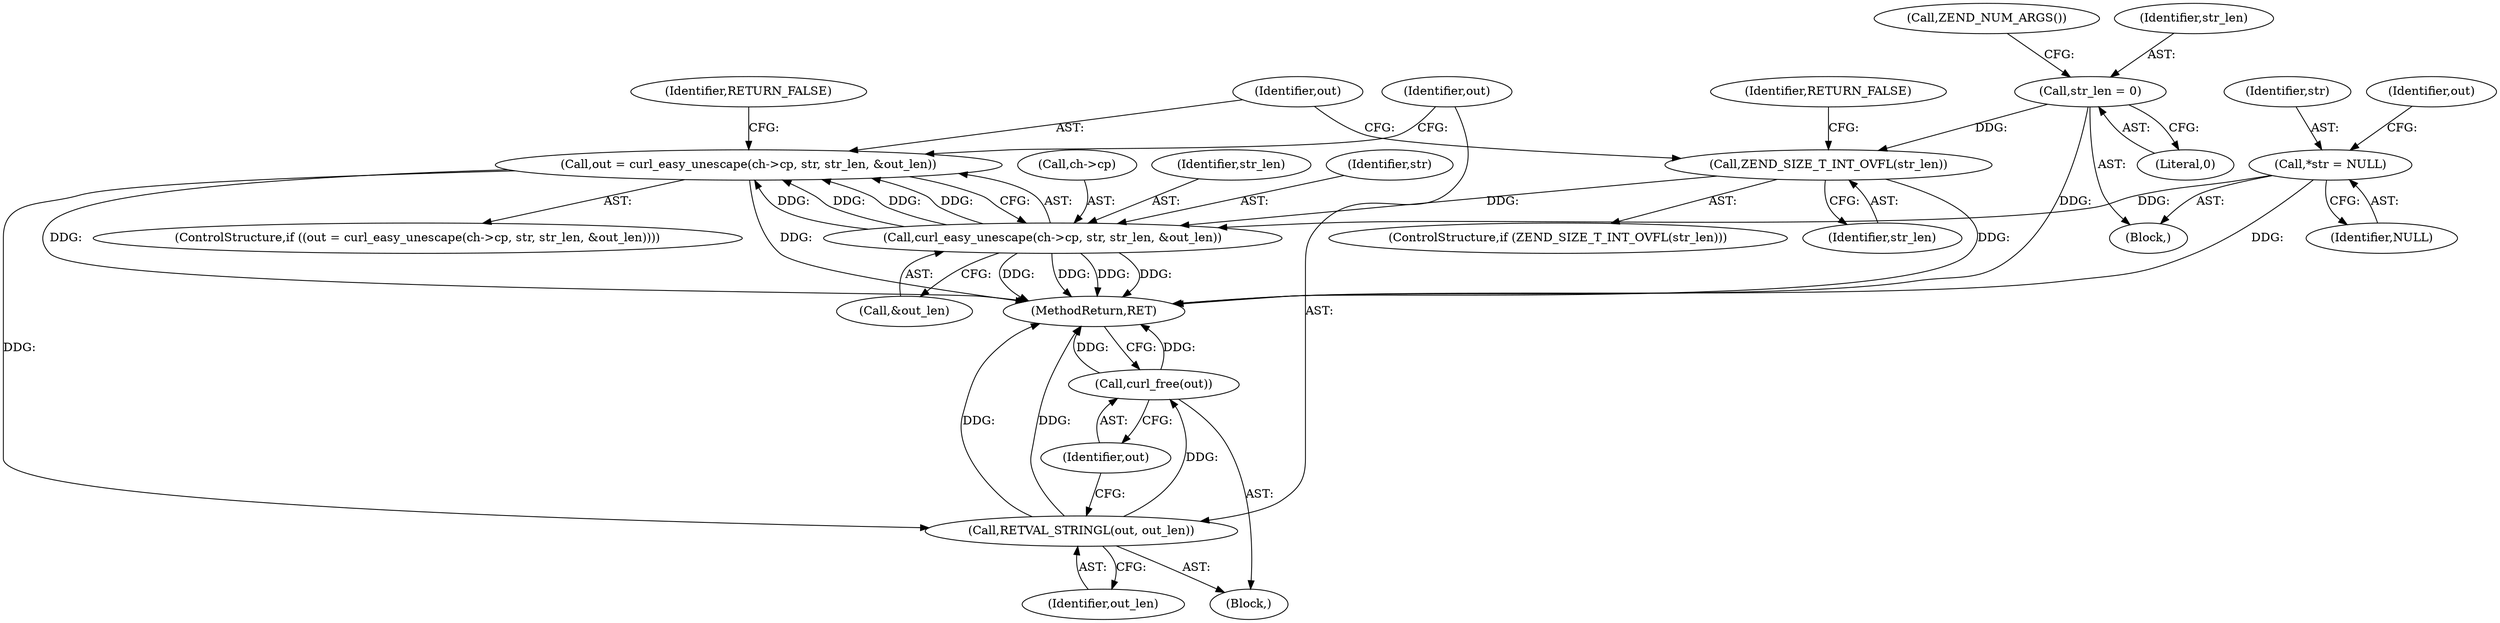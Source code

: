digraph "0_php-src_72dbb7f416160f490c4e9987040989a10ad431c7?w=1_0@pointer" {
"1000152" [label="(Call,out = curl_easy_unescape(ch->cp, str, str_len, &out_len))"];
"1000154" [label="(Call,curl_easy_unescape(ch->cp, str, str_len, &out_len))"];
"1000104" [label="(Call,*str = NULL)"];
"1000147" [label="(Call,ZEND_SIZE_T_INT_OVFL(str_len))"];
"1000112" [label="(Call,str_len = 0)"];
"1000163" [label="(Call,RETVAL_STRINGL(out, out_len))"];
"1000166" [label="(Call,curl_free(out))"];
"1000151" [label="(ControlStructure,if ((out = curl_easy_unescape(ch->cp, str, str_len, &out_len))))"];
"1000109" [label="(Identifier,out)"];
"1000150" [label="(Identifier,RETURN_FALSE)"];
"1000155" [label="(Call,ch->cp)"];
"1000154" [label="(Call,curl_easy_unescape(ch->cp, str, str_len, &out_len))"];
"1000162" [label="(Block,)"];
"1000105" [label="(Identifier,str)"];
"1000160" [label="(Call,&out_len)"];
"1000159" [label="(Identifier,str_len)"];
"1000166" [label="(Call,curl_free(out))"];
"1000121" [label="(Call,ZEND_NUM_ARGS())"];
"1000153" [label="(Identifier,out)"];
"1000102" [label="(Block,)"];
"1000112" [label="(Call,str_len = 0)"];
"1000114" [label="(Literal,0)"];
"1000165" [label="(Identifier,out_len)"];
"1000171" [label="(MethodReturn,RET)"];
"1000167" [label="(Identifier,out)"];
"1000147" [label="(Call,ZEND_SIZE_T_INT_OVFL(str_len))"];
"1000104" [label="(Call,*str = NULL)"];
"1000152" [label="(Call,out = curl_easy_unescape(ch->cp, str, str_len, &out_len))"];
"1000170" [label="(Identifier,RETURN_FALSE)"];
"1000113" [label="(Identifier,str_len)"];
"1000106" [label="(Identifier,NULL)"];
"1000158" [label="(Identifier,str)"];
"1000146" [label="(ControlStructure,if (ZEND_SIZE_T_INT_OVFL(str_len)))"];
"1000148" [label="(Identifier,str_len)"];
"1000163" [label="(Call,RETVAL_STRINGL(out, out_len))"];
"1000164" [label="(Identifier,out)"];
"1000152" -> "1000151"  [label="AST: "];
"1000152" -> "1000154"  [label="CFG: "];
"1000153" -> "1000152"  [label="AST: "];
"1000154" -> "1000152"  [label="AST: "];
"1000164" -> "1000152"  [label="CFG: "];
"1000170" -> "1000152"  [label="CFG: "];
"1000152" -> "1000171"  [label="DDG: "];
"1000152" -> "1000171"  [label="DDG: "];
"1000154" -> "1000152"  [label="DDG: "];
"1000154" -> "1000152"  [label="DDG: "];
"1000154" -> "1000152"  [label="DDG: "];
"1000154" -> "1000152"  [label="DDG: "];
"1000152" -> "1000163"  [label="DDG: "];
"1000154" -> "1000160"  [label="CFG: "];
"1000155" -> "1000154"  [label="AST: "];
"1000158" -> "1000154"  [label="AST: "];
"1000159" -> "1000154"  [label="AST: "];
"1000160" -> "1000154"  [label="AST: "];
"1000154" -> "1000171"  [label="DDG: "];
"1000154" -> "1000171"  [label="DDG: "];
"1000154" -> "1000171"  [label="DDG: "];
"1000154" -> "1000171"  [label="DDG: "];
"1000104" -> "1000154"  [label="DDG: "];
"1000147" -> "1000154"  [label="DDG: "];
"1000104" -> "1000102"  [label="AST: "];
"1000104" -> "1000106"  [label="CFG: "];
"1000105" -> "1000104"  [label="AST: "];
"1000106" -> "1000104"  [label="AST: "];
"1000109" -> "1000104"  [label="CFG: "];
"1000104" -> "1000171"  [label="DDG: "];
"1000147" -> "1000146"  [label="AST: "];
"1000147" -> "1000148"  [label="CFG: "];
"1000148" -> "1000147"  [label="AST: "];
"1000150" -> "1000147"  [label="CFG: "];
"1000153" -> "1000147"  [label="CFG: "];
"1000147" -> "1000171"  [label="DDG: "];
"1000112" -> "1000147"  [label="DDG: "];
"1000112" -> "1000102"  [label="AST: "];
"1000112" -> "1000114"  [label="CFG: "];
"1000113" -> "1000112"  [label="AST: "];
"1000114" -> "1000112"  [label="AST: "];
"1000121" -> "1000112"  [label="CFG: "];
"1000112" -> "1000171"  [label="DDG: "];
"1000163" -> "1000162"  [label="AST: "];
"1000163" -> "1000165"  [label="CFG: "];
"1000164" -> "1000163"  [label="AST: "];
"1000165" -> "1000163"  [label="AST: "];
"1000167" -> "1000163"  [label="CFG: "];
"1000163" -> "1000171"  [label="DDG: "];
"1000163" -> "1000171"  [label="DDG: "];
"1000163" -> "1000166"  [label="DDG: "];
"1000166" -> "1000162"  [label="AST: "];
"1000166" -> "1000167"  [label="CFG: "];
"1000167" -> "1000166"  [label="AST: "];
"1000171" -> "1000166"  [label="CFG: "];
"1000166" -> "1000171"  [label="DDG: "];
"1000166" -> "1000171"  [label="DDG: "];
}
